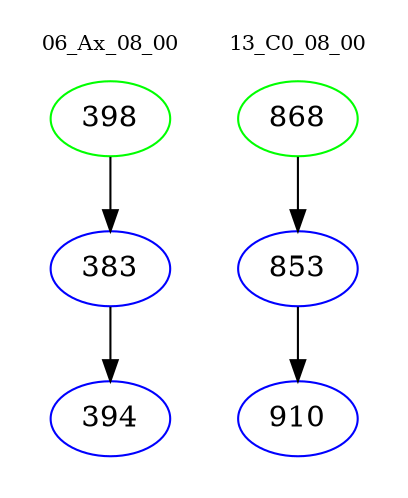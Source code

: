 digraph{
subgraph cluster_0 {
color = white
label = "06_Ax_08_00";
fontsize=10;
T0_398 [label="398", color="green"]
T0_398 -> T0_383 [color="black"]
T0_383 [label="383", color="blue"]
T0_383 -> T0_394 [color="black"]
T0_394 [label="394", color="blue"]
}
subgraph cluster_1 {
color = white
label = "13_C0_08_00";
fontsize=10;
T1_868 [label="868", color="green"]
T1_868 -> T1_853 [color="black"]
T1_853 [label="853", color="blue"]
T1_853 -> T1_910 [color="black"]
T1_910 [label="910", color="blue"]
}
}

